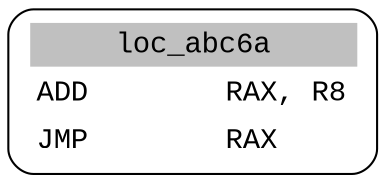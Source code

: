 digraph asm_graph {
1941 [
shape="Mrecord" fontname="Courier New"label =<<table border="0" cellborder="0" cellpadding="3"><tr><td align="center" colspan="2" bgcolor="grey">loc_abc6a</td></tr><tr><td align="left">ADD        RAX, R8</td></tr><tr><td align="left">JMP        RAX</td></tr></table>> ];
}